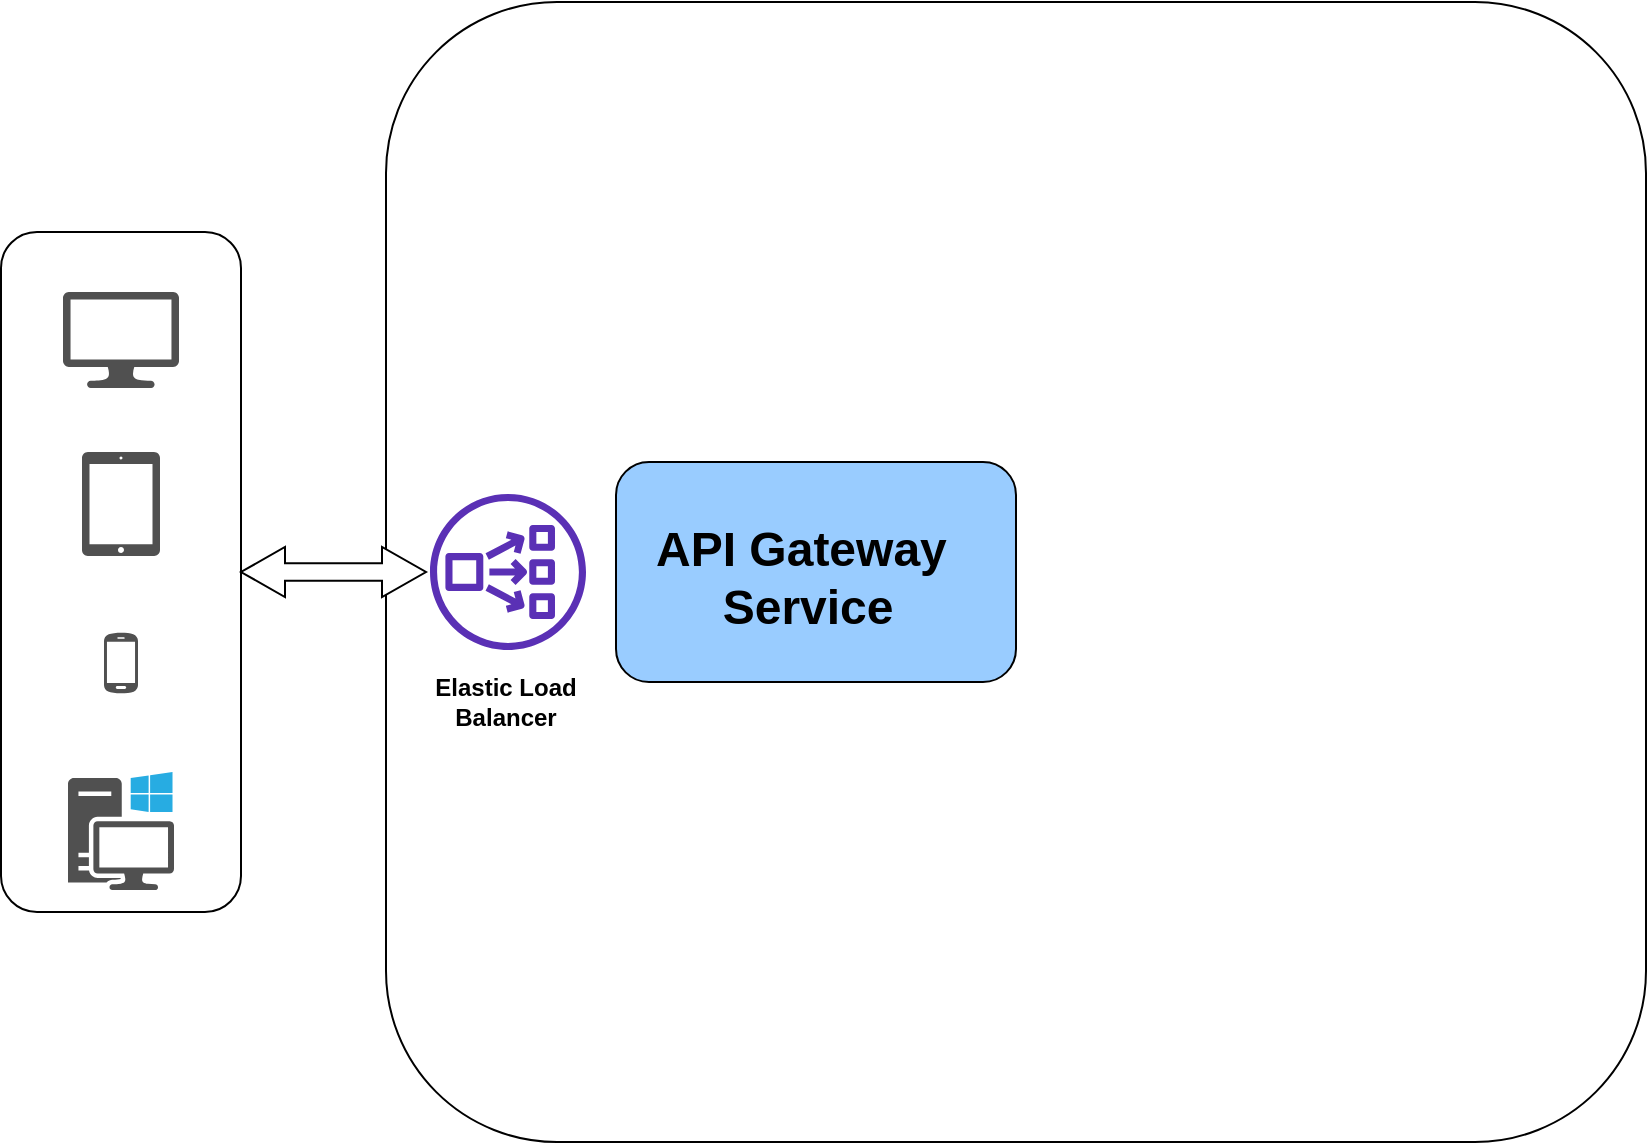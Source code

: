 <mxfile version="13.7.1" type="github">
  <diagram id="XD3nTGi7pkArB2759Moz" name="Page-1">
    <mxGraphModel dx="796" dy="462" grid="1" gridSize="10" guides="1" tooltips="1" connect="1" arrows="1" fold="1" page="1" pageScale="1" pageWidth="850" pageHeight="1100" math="0" shadow="0">
      <root>
        <mxCell id="0" />
        <mxCell id="1" parent="0" />
        <mxCell id="MsIEt4oakSXKqh6b78eB-1" value="" style="rounded=1;whiteSpace=wrap;html=1;" vertex="1" parent="1">
          <mxGeometry x="17.5" y="155" width="120" height="340" as="geometry" />
        </mxCell>
        <mxCell id="MsIEt4oakSXKqh6b78eB-2" value="" style="pointerEvents=1;shadow=0;dashed=0;html=1;strokeColor=none;fillColor=#505050;labelPosition=center;verticalLabelPosition=bottom;verticalAlign=top;outlineConnect=0;align=center;shape=mxgraph.office.devices.lcd_monitor;" vertex="1" parent="1">
          <mxGeometry x="48.5" y="185" width="58" height="48" as="geometry" />
        </mxCell>
        <mxCell id="MsIEt4oakSXKqh6b78eB-4" value="" style="pointerEvents=1;shadow=0;dashed=0;html=1;strokeColor=none;fillColor=#505050;labelPosition=center;verticalLabelPosition=bottom;verticalAlign=top;outlineConnect=0;align=center;shape=mxgraph.office.devices.workstation_pc;" vertex="1" parent="1">
          <mxGeometry x="51" y="425" width="53" height="59" as="geometry" />
        </mxCell>
        <mxCell id="MsIEt4oakSXKqh6b78eB-5" value="" style="pointerEvents=1;shadow=0;dashed=0;html=1;strokeColor=none;fillColor=#505050;labelPosition=center;verticalLabelPosition=bottom;verticalAlign=top;outlineConnect=0;align=center;shape=mxgraph.office.devices.tablet_ipad;" vertex="1" parent="1">
          <mxGeometry x="58" y="265" width="39" height="52" as="geometry" />
        </mxCell>
        <mxCell id="MsIEt4oakSXKqh6b78eB-6" value="" style="pointerEvents=1;shadow=0;dashed=0;html=1;strokeColor=none;fillColor=#505050;labelPosition=center;verticalLabelPosition=bottom;verticalAlign=top;outlineConnect=0;align=center;shape=mxgraph.office.devices.cell_phone_android_proportional;" vertex="1" parent="1">
          <mxGeometry x="69" y="355" width="17" height="31" as="geometry" />
        </mxCell>
        <mxCell id="MsIEt4oakSXKqh6b78eB-7" value="" style="rounded=1;whiteSpace=wrap;html=1;" vertex="1" parent="1">
          <mxGeometry x="210" y="40" width="630" height="570" as="geometry" />
        </mxCell>
        <mxCell id="MsIEt4oakSXKqh6b78eB-18" value="" style="outlineConnect=0;fontColor=#232F3E;gradientColor=none;fillColor=#5A30B5;strokeColor=none;dashed=0;verticalLabelPosition=bottom;verticalAlign=top;align=center;html=1;fontSize=12;fontStyle=0;aspect=fixed;pointerEvents=1;shape=mxgraph.aws4.network_load_balancer;" vertex="1" parent="1">
          <mxGeometry x="232" y="286" width="78" height="78" as="geometry" />
        </mxCell>
        <mxCell id="MsIEt4oakSXKqh6b78eB-20" value="&lt;b&gt;Elastic Load Balancer&lt;/b&gt;" style="text;html=1;strokeColor=none;fillColor=none;align=center;verticalAlign=middle;whiteSpace=wrap;rounded=0;" vertex="1" parent="1">
          <mxGeometry x="230" y="370" width="80" height="40" as="geometry" />
        </mxCell>
        <mxCell id="MsIEt4oakSXKqh6b78eB-22" value="" style="rounded=1;whiteSpace=wrap;html=1;fillColor=#99CCFF;" vertex="1" parent="1">
          <mxGeometry x="325" y="270" width="200" height="110" as="geometry" />
        </mxCell>
        <mxCell id="MsIEt4oakSXKqh6b78eB-24" value="&lt;h1&gt;API Gateway&amp;nbsp; &amp;nbsp; &amp;nbsp; &amp;nbsp; &amp;nbsp; &amp;nbsp;Service&lt;/h1&gt;" style="text;html=1;strokeColor=none;fillColor=none;spacing=5;spacingTop=-20;whiteSpace=wrap;overflow=hidden;rounded=0;" vertex="1" parent="1">
          <mxGeometry x="340" y="294" width="190" height="76" as="geometry" />
        </mxCell>
        <mxCell id="MsIEt4oakSXKqh6b78eB-25" value="" style="html=1;shadow=0;dashed=0;align=center;verticalAlign=middle;shape=mxgraph.arrows2.twoWayArrow;dy=0.65;dx=22;fillColor=#FFFFFF;" vertex="1" parent="1">
          <mxGeometry x="137.5" y="312.5" width="92.5" height="25" as="geometry" />
        </mxCell>
      </root>
    </mxGraphModel>
  </diagram>
</mxfile>
